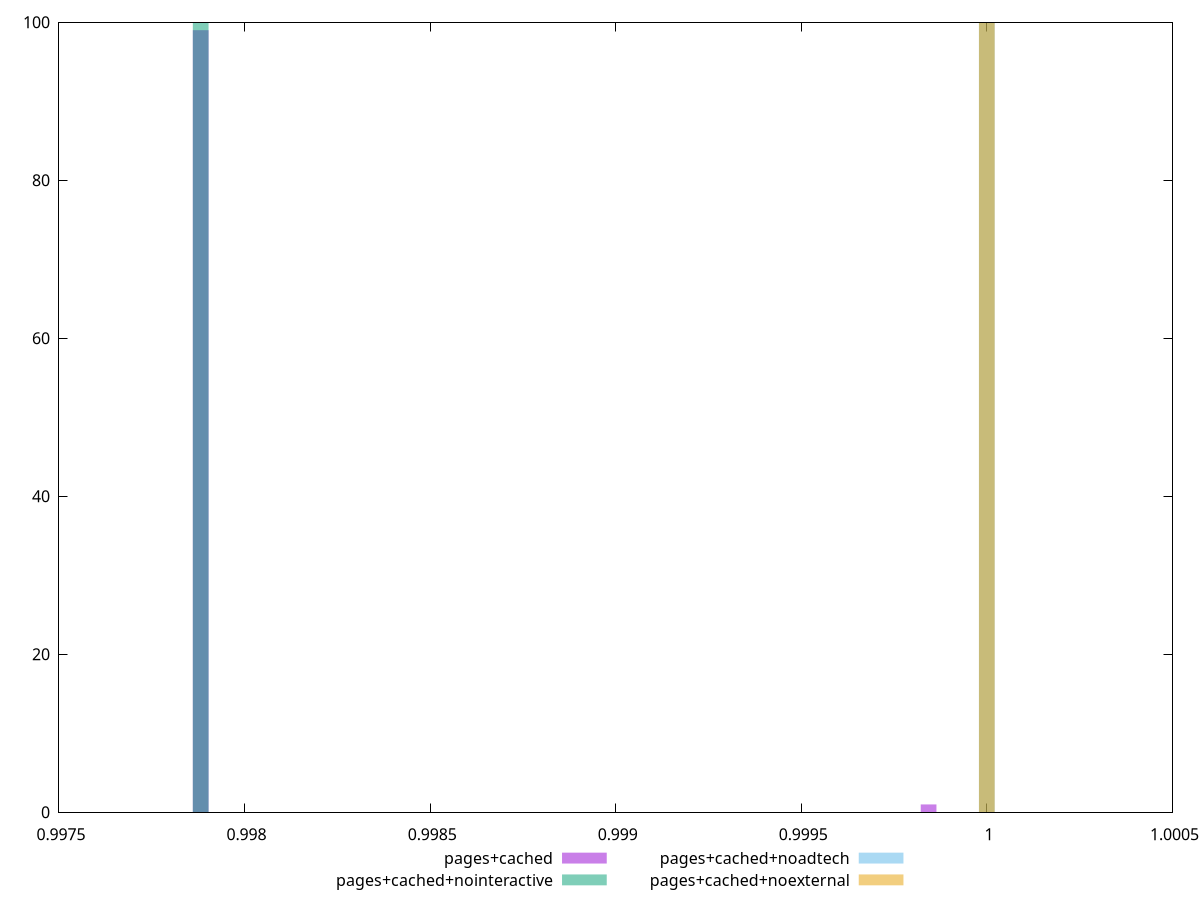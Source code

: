 $_pagesCached <<EOF
0.9998428513407447 1
0.9978817385378553 99
EOF
$_pagesCachedNointeractive <<EOF
0.9978817385378553 100
EOF
$_pagesCachedNoadtech <<EOF
0.9999997135746175 100
EOF
$_pagesCachedNoexternal <<EOF
0.9999997135746175 100
EOF
set key outside below
set terminal pngcairo
set output "report_00004_2020-11-02T20-21-41.718Z/dom-size/dom-size_pages+cached_pages+cached+nointeractive_pages+cached+noadtech_pages+cached+noexternal+hist.png"
set boxwidth 0.00004235950073524286
set style fill transparent solid 0.5 noborder
set yrange [0:100]
plot $_pagesCached title "pages+cached" with boxes ,$_pagesCachedNointeractive title "pages+cached+nointeractive" with boxes ,$_pagesCachedNoadtech title "pages+cached+noadtech" with boxes ,$_pagesCachedNoexternal title "pages+cached+noexternal" with boxes ,